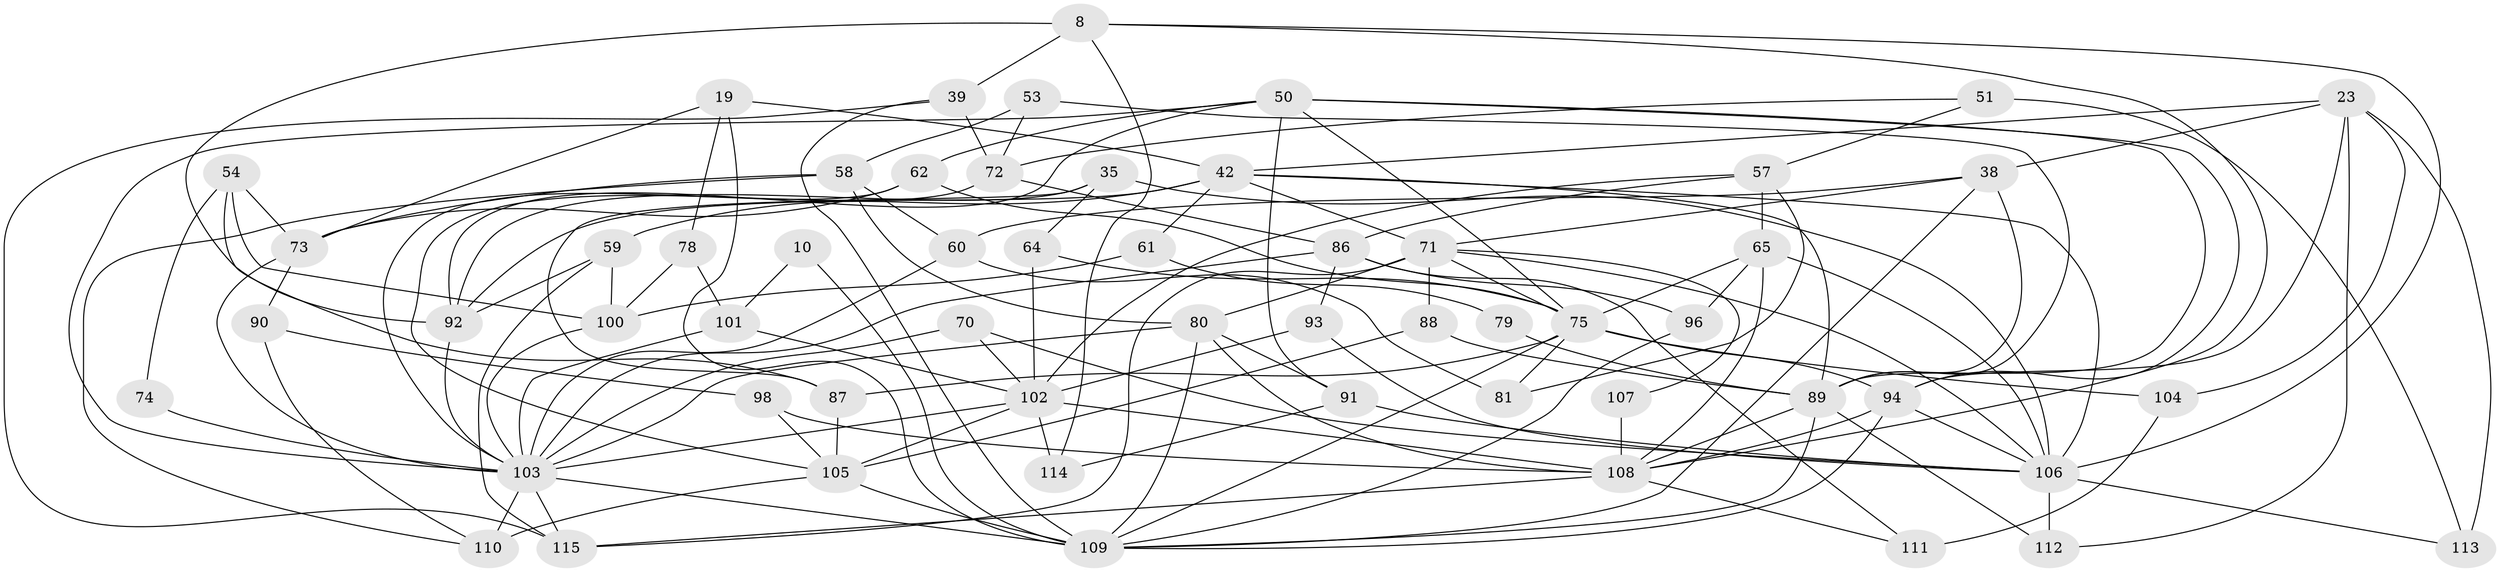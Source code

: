 // original degree distribution, {2: 0.1565217391304348, 3: 0.2782608695652174, 5: 0.1826086956521739, 4: 0.22608695652173913, 7: 0.09565217391304348, 6: 0.06086956521739131}
// Generated by graph-tools (version 1.1) at 2025/52/03/04/25 21:52:19]
// undirected, 57 vertices, 142 edges
graph export_dot {
graph [start="1"]
  node [color=gray90,style=filled];
  8 [super="+3"];
  10;
  19 [super="+13"];
  23 [super="+15"];
  35 [super="+34"];
  38 [super="+21"];
  39;
  42 [super="+30"];
  50 [super="+41"];
  51 [super="+12"];
  53;
  54;
  57;
  58 [super="+4"];
  59 [super="+5"];
  60;
  61;
  62;
  64;
  65 [super="+18"];
  70;
  71 [super="+32+37"];
  72 [super="+2"];
  73 [super="+48"];
  74;
  75 [super="+16+66"];
  78;
  79;
  80 [super="+43+52+33"];
  81;
  86 [super="+56+82"];
  87;
  88;
  89 [super="+67+84"];
  90;
  91;
  92 [super="+85"];
  93;
  94 [super="+69"];
  96;
  98;
  100;
  101;
  102 [super="+17+24+63"];
  103 [super="+68"];
  104 [super="+36"];
  105 [super="+6+28+55"];
  106 [super="+29+40"];
  107;
  108 [super="+44+77"];
  109 [super="+99+83"];
  110 [super="+97"];
  111 [super="+95"];
  112 [super="+76"];
  113;
  114 [super="+22"];
  115;
  8 -- 39 [weight=2];
  8 -- 114;
  8 -- 92;
  8 -- 106;
  8 -- 108;
  10 -- 101;
  10 -- 109;
  19 -- 73 [weight=2];
  19 -- 78;
  19 -- 42 [weight=2];
  19 -- 109;
  23 -- 94 [weight=2];
  23 -- 104;
  23 -- 112;
  23 -- 113;
  23 -- 42;
  23 -- 38;
  35 -- 64;
  35 -- 87;
  35 -- 106 [weight=3];
  35 -- 92;
  38 -- 71;
  38 -- 89;
  38 -- 60;
  38 -- 109 [weight=2];
  39 -- 115;
  39 -- 72;
  39 -- 109;
  42 -- 106;
  42 -- 71;
  42 -- 61 [weight=2];
  42 -- 89 [weight=3];
  42 -- 59;
  42 -- 92;
  50 -- 75;
  50 -- 89;
  50 -- 103;
  50 -- 94;
  50 -- 91;
  50 -- 92;
  50 -- 62;
  51 -- 113 [weight=2];
  51 -- 57;
  51 -- 72;
  53 -- 89;
  53 -- 72;
  53 -- 58;
  54 -- 87;
  54 -- 73;
  54 -- 74;
  54 -- 100;
  57 -- 65;
  57 -- 81;
  57 -- 102;
  57 -- 86;
  58 -- 60;
  58 -- 73;
  58 -- 110;
  58 -- 80;
  59 -- 115 [weight=2];
  59 -- 100;
  59 -- 92;
  60 -- 81;
  60 -- 103;
  61 -- 100;
  61 -- 79;
  62 -- 73;
  62 -- 75 [weight=2];
  62 -- 103;
  64 -- 102;
  64 -- 75;
  65 -- 96;
  65 -- 106;
  65 -- 75;
  65 -- 108;
  70 -- 106;
  70 -- 102;
  70 -- 103;
  71 -- 75;
  71 -- 115;
  71 -- 88;
  71 -- 106;
  71 -- 80 [weight=2];
  71 -- 107;
  72 -- 86;
  72 -- 105;
  73 -- 90;
  73 -- 103;
  74 -- 103;
  75 -- 104 [weight=2];
  75 -- 81;
  75 -- 87 [weight=2];
  75 -- 94;
  75 -- 109;
  78 -- 100;
  78 -- 101;
  79 -- 89;
  80 -- 103 [weight=3];
  80 -- 91;
  80 -- 108;
  80 -- 109;
  86 -- 96;
  86 -- 103 [weight=2];
  86 -- 111;
  86 -- 93;
  87 -- 105;
  88 -- 89;
  88 -- 105;
  89 -- 112;
  89 -- 108;
  89 -- 109;
  90 -- 98;
  90 -- 110;
  91 -- 106;
  91 -- 114;
  92 -- 103 [weight=3];
  93 -- 106;
  93 -- 102;
  94 -- 106;
  94 -- 108;
  94 -- 109;
  96 -- 109;
  98 -- 105;
  98 -- 108;
  100 -- 103;
  101 -- 102 [weight=2];
  101 -- 103;
  102 -- 114 [weight=2];
  102 -- 105 [weight=2];
  102 -- 108;
  102 -- 103;
  103 -- 110;
  103 -- 115;
  103 -- 109;
  104 -- 111 [weight=2];
  105 -- 110 [weight=2];
  105 -- 109 [weight=3];
  106 -- 112 [weight=2];
  106 -- 113;
  107 -- 108;
  108 -- 115 [weight=2];
  108 -- 111;
}
